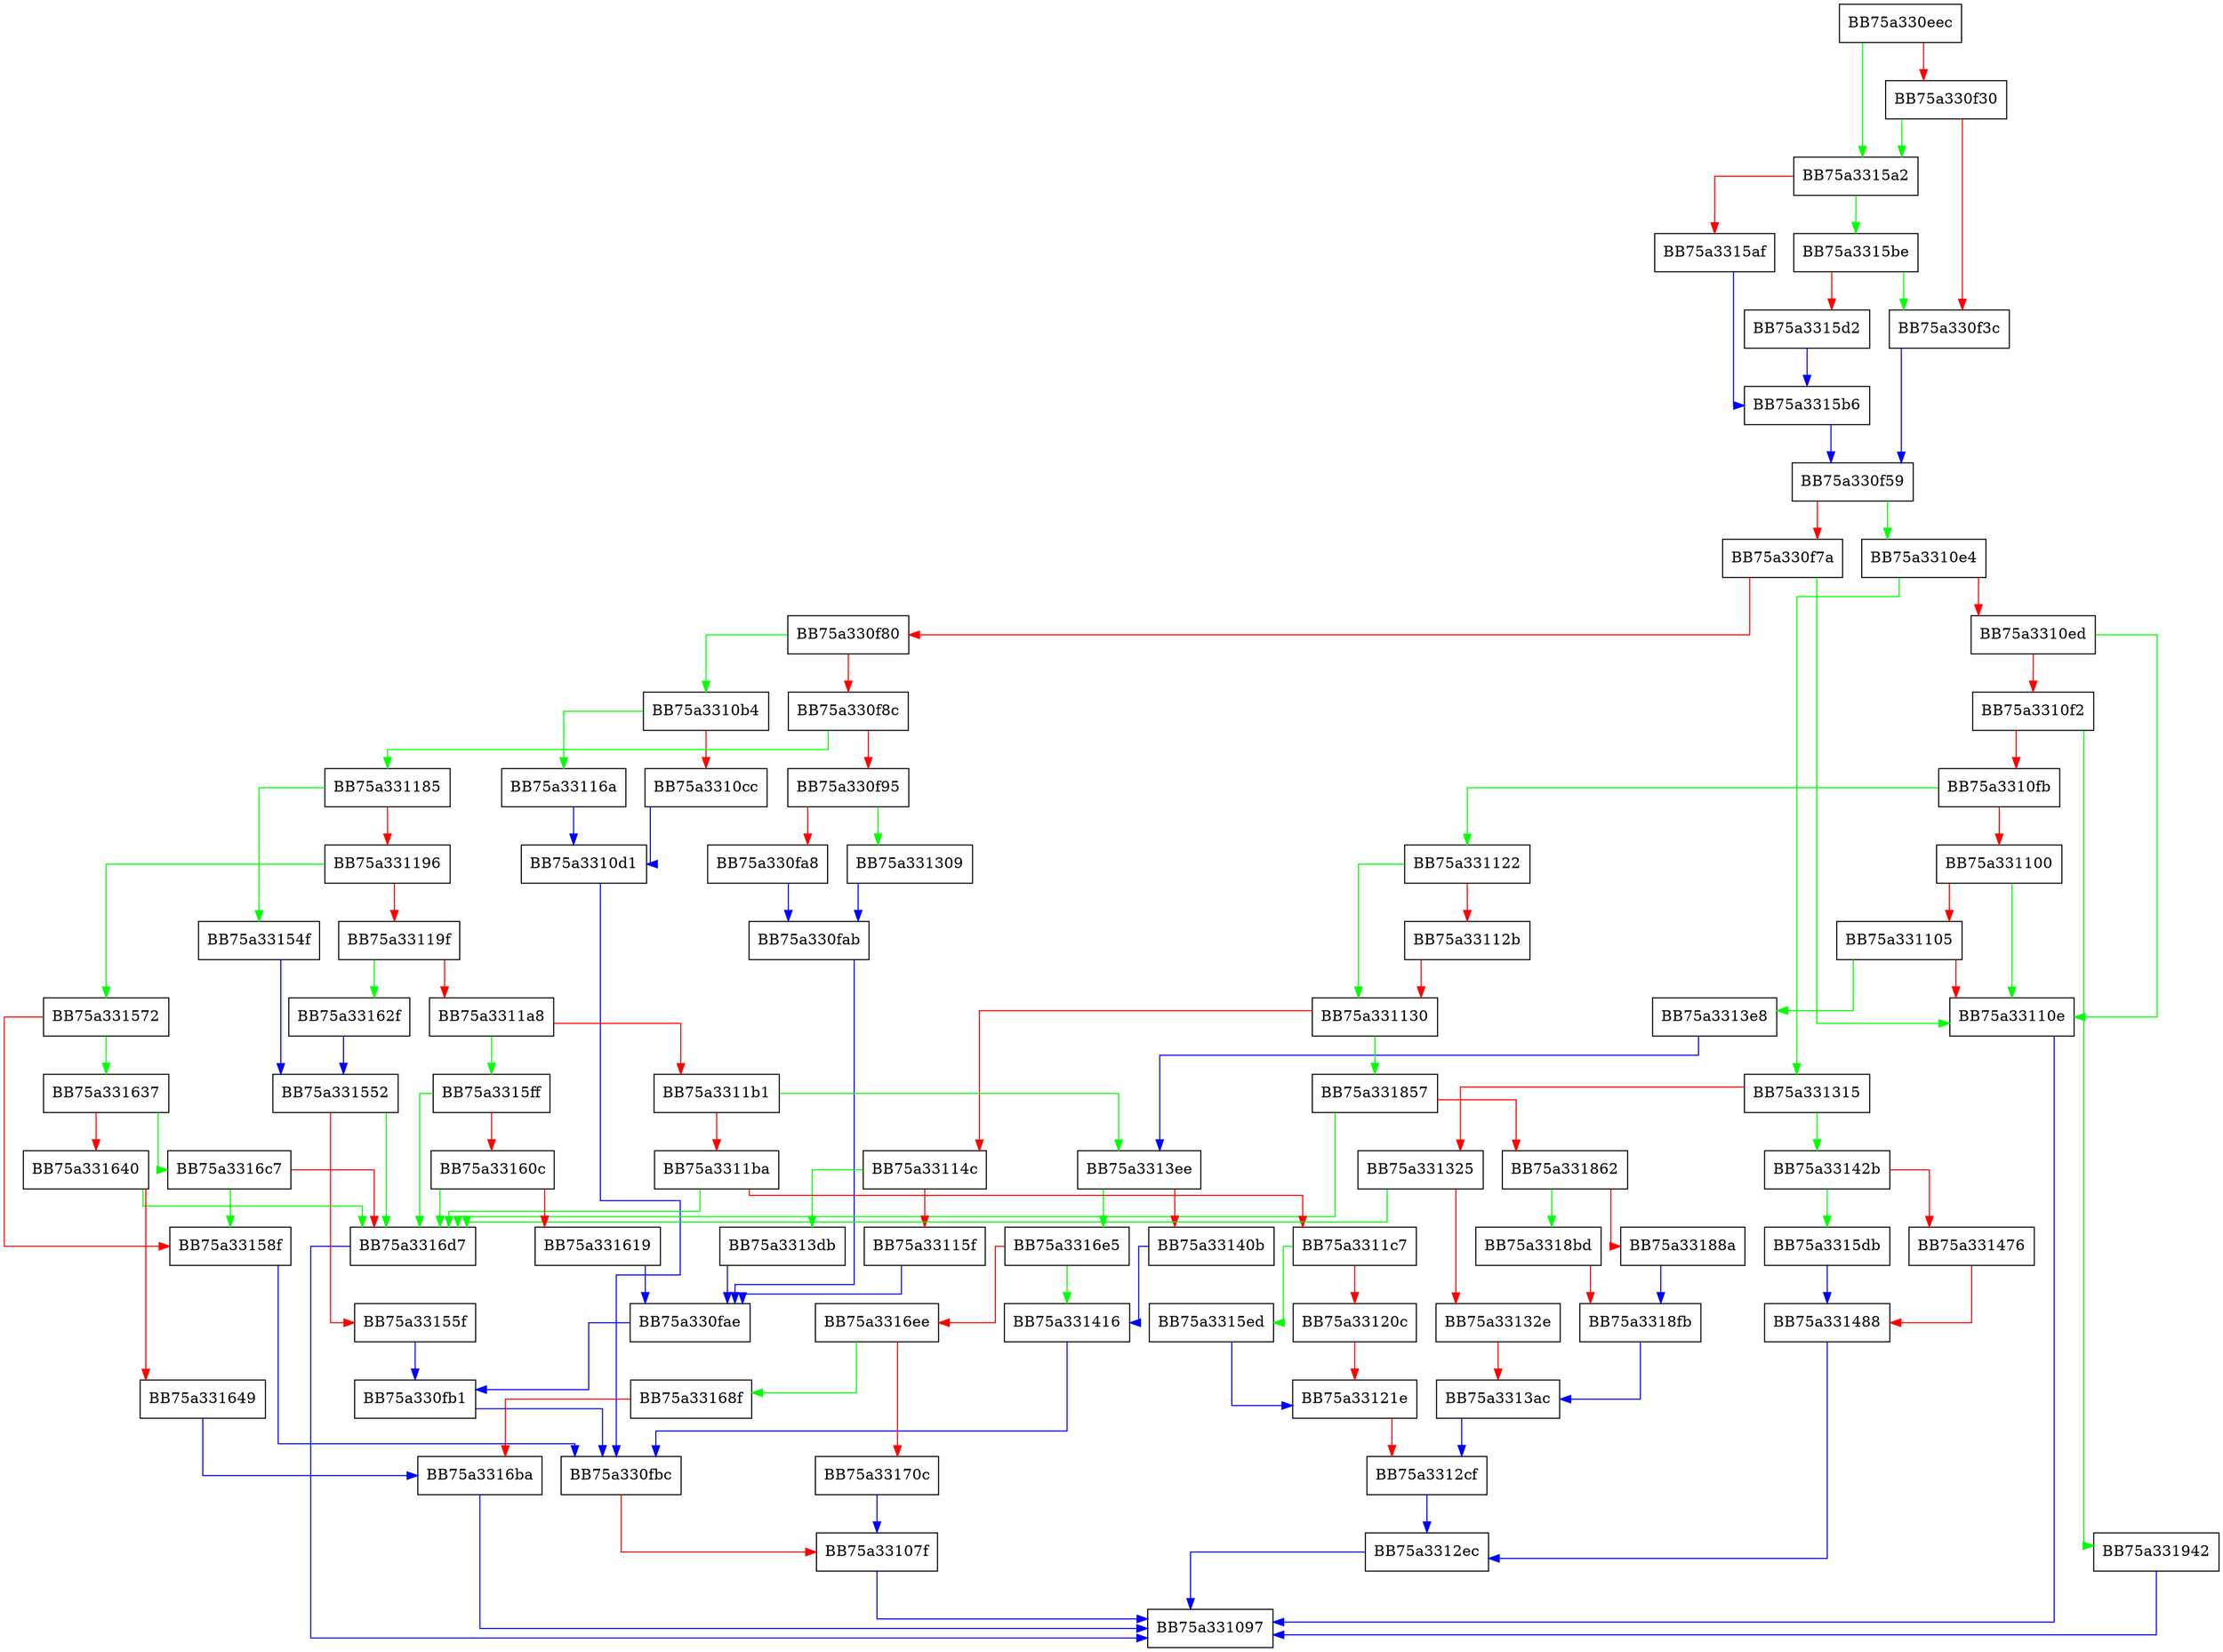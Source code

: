 digraph SSE_mov {
  node [shape="box"];
  graph [splines=ortho];
  BB75a330eec -> BB75a3315a2 [color="green"];
  BB75a330eec -> BB75a330f30 [color="red"];
  BB75a330f30 -> BB75a3315a2 [color="green"];
  BB75a330f30 -> BB75a330f3c [color="red"];
  BB75a330f3c -> BB75a330f59 [color="blue"];
  BB75a330f59 -> BB75a3310e4 [color="green"];
  BB75a330f59 -> BB75a330f7a [color="red"];
  BB75a330f7a -> BB75a33110e [color="green"];
  BB75a330f7a -> BB75a330f80 [color="red"];
  BB75a330f80 -> BB75a3310b4 [color="green"];
  BB75a330f80 -> BB75a330f8c [color="red"];
  BB75a330f8c -> BB75a331185 [color="green"];
  BB75a330f8c -> BB75a330f95 [color="red"];
  BB75a330f95 -> BB75a331309 [color="green"];
  BB75a330f95 -> BB75a330fa8 [color="red"];
  BB75a330fa8 -> BB75a330fab [color="blue"];
  BB75a330fab -> BB75a330fae [color="blue"];
  BB75a330fae -> BB75a330fb1 [color="blue"];
  BB75a330fb1 -> BB75a330fbc [color="blue"];
  BB75a330fbc -> BB75a33107f [color="red"];
  BB75a33107f -> BB75a331097 [color="blue"];
  BB75a3310b4 -> BB75a33116a [color="green"];
  BB75a3310b4 -> BB75a3310cc [color="red"];
  BB75a3310cc -> BB75a3310d1 [color="blue"];
  BB75a3310d1 -> BB75a330fbc [color="blue"];
  BB75a3310e4 -> BB75a331315 [color="green"];
  BB75a3310e4 -> BB75a3310ed [color="red"];
  BB75a3310ed -> BB75a33110e [color="green"];
  BB75a3310ed -> BB75a3310f2 [color="red"];
  BB75a3310f2 -> BB75a331942 [color="green"];
  BB75a3310f2 -> BB75a3310fb [color="red"];
  BB75a3310fb -> BB75a331122 [color="green"];
  BB75a3310fb -> BB75a331100 [color="red"];
  BB75a331100 -> BB75a33110e [color="green"];
  BB75a331100 -> BB75a331105 [color="red"];
  BB75a331105 -> BB75a3313e8 [color="green"];
  BB75a331105 -> BB75a33110e [color="red"];
  BB75a33110e -> BB75a331097 [color="blue"];
  BB75a331122 -> BB75a331130 [color="green"];
  BB75a331122 -> BB75a33112b [color="red"];
  BB75a33112b -> BB75a331130 [color="red"];
  BB75a331130 -> BB75a331857 [color="green"];
  BB75a331130 -> BB75a33114c [color="red"];
  BB75a33114c -> BB75a3313db [color="green"];
  BB75a33114c -> BB75a33115f [color="red"];
  BB75a33115f -> BB75a330fae [color="blue"];
  BB75a33116a -> BB75a3310d1 [color="blue"];
  BB75a331185 -> BB75a33154f [color="green"];
  BB75a331185 -> BB75a331196 [color="red"];
  BB75a331196 -> BB75a331572 [color="green"];
  BB75a331196 -> BB75a33119f [color="red"];
  BB75a33119f -> BB75a33162f [color="green"];
  BB75a33119f -> BB75a3311a8 [color="red"];
  BB75a3311a8 -> BB75a3315ff [color="green"];
  BB75a3311a8 -> BB75a3311b1 [color="red"];
  BB75a3311b1 -> BB75a3313ee [color="green"];
  BB75a3311b1 -> BB75a3311ba [color="red"];
  BB75a3311ba -> BB75a3316d7 [color="green"];
  BB75a3311ba -> BB75a3311c7 [color="red"];
  BB75a3311c7 -> BB75a3315ed [color="green"];
  BB75a3311c7 -> BB75a33120c [color="red"];
  BB75a33120c -> BB75a33121e [color="red"];
  BB75a33121e -> BB75a3312cf [color="red"];
  BB75a3312cf -> BB75a3312ec [color="blue"];
  BB75a3312ec -> BB75a331097 [color="blue"];
  BB75a331309 -> BB75a330fab [color="blue"];
  BB75a331315 -> BB75a33142b [color="green"];
  BB75a331315 -> BB75a331325 [color="red"];
  BB75a331325 -> BB75a3316d7 [color="green"];
  BB75a331325 -> BB75a33132e [color="red"];
  BB75a33132e -> BB75a3313ac [color="red"];
  BB75a3313ac -> BB75a3312cf [color="blue"];
  BB75a3313db -> BB75a330fae [color="blue"];
  BB75a3313e8 -> BB75a3313ee [color="blue"];
  BB75a3313ee -> BB75a3316e5 [color="green"];
  BB75a3313ee -> BB75a33140b [color="red"];
  BB75a33140b -> BB75a331416 [color="blue"];
  BB75a331416 -> BB75a330fbc [color="blue"];
  BB75a33142b -> BB75a3315db [color="green"];
  BB75a33142b -> BB75a331476 [color="red"];
  BB75a331476 -> BB75a331488 [color="red"];
  BB75a331488 -> BB75a3312ec [color="blue"];
  BB75a33154f -> BB75a331552 [color="blue"];
  BB75a331552 -> BB75a3316d7 [color="green"];
  BB75a331552 -> BB75a33155f [color="red"];
  BB75a33155f -> BB75a330fb1 [color="blue"];
  BB75a331572 -> BB75a331637 [color="green"];
  BB75a331572 -> BB75a33158f [color="red"];
  BB75a33158f -> BB75a330fbc [color="blue"];
  BB75a3315a2 -> BB75a3315be [color="green"];
  BB75a3315a2 -> BB75a3315af [color="red"];
  BB75a3315af -> BB75a3315b6 [color="blue"];
  BB75a3315b6 -> BB75a330f59 [color="blue"];
  BB75a3315be -> BB75a330f3c [color="green"];
  BB75a3315be -> BB75a3315d2 [color="red"];
  BB75a3315d2 -> BB75a3315b6 [color="blue"];
  BB75a3315db -> BB75a331488 [color="blue"];
  BB75a3315ed -> BB75a33121e [color="blue"];
  BB75a3315ff -> BB75a3316d7 [color="green"];
  BB75a3315ff -> BB75a33160c [color="red"];
  BB75a33160c -> BB75a3316d7 [color="green"];
  BB75a33160c -> BB75a331619 [color="red"];
  BB75a331619 -> BB75a330fae [color="blue"];
  BB75a33162f -> BB75a331552 [color="blue"];
  BB75a331637 -> BB75a3316c7 [color="green"];
  BB75a331637 -> BB75a331640 [color="red"];
  BB75a331640 -> BB75a3316d7 [color="green"];
  BB75a331640 -> BB75a331649 [color="red"];
  BB75a331649 -> BB75a3316ba [color="blue"];
  BB75a33168f -> BB75a3316ba [color="red"];
  BB75a3316ba -> BB75a331097 [color="blue"];
  BB75a3316c7 -> BB75a33158f [color="green"];
  BB75a3316c7 -> BB75a3316d7 [color="red"];
  BB75a3316d7 -> BB75a331097 [color="blue"];
  BB75a3316e5 -> BB75a331416 [color="green"];
  BB75a3316e5 -> BB75a3316ee [color="red"];
  BB75a3316ee -> BB75a33168f [color="green"];
  BB75a3316ee -> BB75a33170c [color="red"];
  BB75a33170c -> BB75a33107f [color="blue"];
  BB75a331857 -> BB75a3316d7 [color="green"];
  BB75a331857 -> BB75a331862 [color="red"];
  BB75a331862 -> BB75a3318bd [color="green"];
  BB75a331862 -> BB75a33188a [color="red"];
  BB75a33188a -> BB75a3318fb [color="blue"];
  BB75a3318bd -> BB75a3318fb [color="red"];
  BB75a3318fb -> BB75a3313ac [color="blue"];
  BB75a331942 -> BB75a331097 [color="blue"];
}